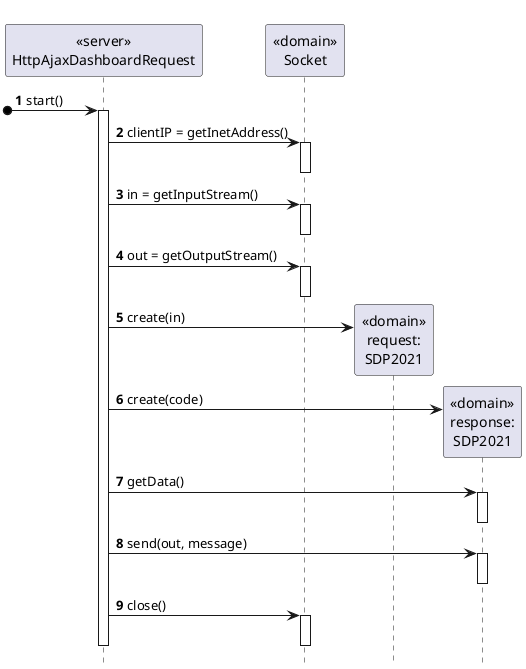 @startuml
autonumber
hide footbox

participant "<<server>>\nHttpAjaxDashboardRequest" as RQ
participant "<<domain>>\nSocket" as S
participant "<<domain>>\nrequest:\nSDP2021" as SDP2021
participant "<<domain>>\nresponse:\nSDP2021" as SDP2021_2

[o-> RQ : start()

activate RQ

RQ -> S : clientIP = getInetAddress()
activate S
deactivate S

RQ -> S : in = getInputStream()
activate S
deactivate S

RQ -> S : out = getOutputStream()
activate S
deactivate S

RQ -> SDP2021** : create(in)
RQ -> SDP2021_2** : create(code)

RQ -> SDP2021_2 : getData()
activate SDP2021_2
deactivate SDP2021_2

RQ -> SDP2021_2 : send(out, message)
activate SDP2021_2
deactivate SDP2021_2

RQ -> S : close()
activate S
deactivate S

deactivate RQ

@enduml


